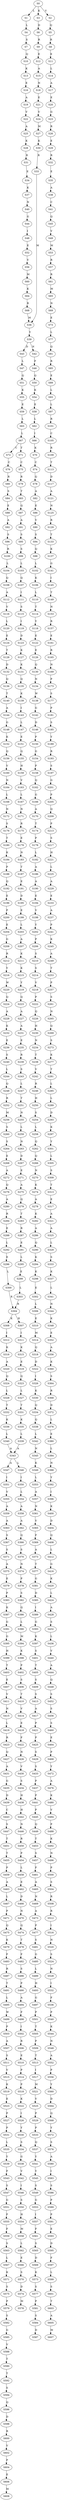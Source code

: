 strict digraph  {
	S0 -> S1 [ label = L ];
	S0 -> S2 [ label = V ];
	S0 -> S3 [ label = K ];
	S1 -> S4 [ label = L ];
	S2 -> S5 [ label = Q ];
	S3 -> S6 [ label = D ];
	S4 -> S7 [ label = S ];
	S5 -> S8 [ label = R ];
	S6 -> S9 [ label = R ];
	S7 -> S10 [ label = Q ];
	S8 -> S11 [ label = E ];
	S9 -> S12 [ label = E ];
	S10 -> S13 [ label = K ];
	S11 -> S14 [ label = L ];
	S12 -> S15 [ label = A ];
	S13 -> S16 [ label = E ];
	S14 -> S17 [ label = A ];
	S15 -> S18 [ label = N ];
	S16 -> S19 [ label = A ];
	S17 -> S20 [ label = E ];
	S18 -> S21 [ label = E ];
	S19 -> S22 [ label = V ];
	S20 -> S23 [ label = G ];
	S21 -> S24 [ label = V ];
	S22 -> S25 [ label = A ];
	S23 -> S26 [ label = R ];
	S24 -> S27 [ label = M ];
	S25 -> S28 [ label = K ];
	S26 -> S29 [ label = E ];
	S27 -> S30 [ label = K ];
	S28 -> S31 [ label = R ];
	S29 -> S32 [ label = R ];
	S30 -> S33 [ label = R ];
	S31 -> S34 [ label = E ];
	S32 -> S35 [ label = E ];
	S33 -> S36 [ label = M ];
	S34 -> S37 [ label = K ];
	S35 -> S38 [ label = A ];
	S36 -> S39 [ label = Y ];
	S37 -> S40 [ label = N ];
	S38 -> S41 [ label = C ];
	S39 -> S42 [ label = N ];
	S39 -> S43 [ label = D ];
	S40 -> S44 [ label = G ];
	S41 -> S45 [ label = Q ];
	S42 -> S46 [ label = F ];
	S43 -> S47 [ label = L ];
	S44 -> S48 [ label = I ];
	S45 -> S49 [ label = V ];
	S46 -> S50 [ label = Q ];
	S47 -> S51 [ label = Q ];
	S48 -> S52 [ label = E ];
	S49 -> S53 [ label = M ];
	S50 -> S54 [ label = K ];
	S51 -> S55 [ label = K ];
	S52 -> S56 [ label = V ];
	S53 -> S57 [ label = R ];
	S54 -> S58 [ label = E ];
	S55 -> S59 [ label = E ];
	S56 -> S60 [ label = M ];
	S57 -> S61 [ label = R ];
	S58 -> S62 [ label = L ];
	S59 -> S63 [ label = L ];
	S60 -> S64 [ label = K ];
	S61 -> S65 [ label = M ];
	S62 -> S66 [ label = I ];
	S63 -> S67 [ label = L ];
	S64 -> S68 [ label = R ];
	S65 -> S69 [ label = N ];
	S66 -> S70 [ label = K ];
	S67 -> S71 [ label = T ];
	S67 -> S72 [ label = C ];
	S68 -> S36 [ label = M ];
	S69 -> S73 [ label = E ];
	S70 -> S74 [ label = C ];
	S71 -> S75 [ label = C ];
	S72 -> S76 [ label = C ];
	S73 -> S77 [ label = L ];
	S74 -> S78 [ label = Q ];
	S75 -> S79 [ label = R ];
	S76 -> S80 [ label = R ];
	S77 -> S81 [ label = Q ];
	S78 -> S82 [ label = A ];
	S79 -> S83 [ label = T ];
	S80 -> S84 [ label = S ];
	S81 -> S85 [ label = R ];
	S82 -> S86 [ label = E ];
	S83 -> S87 [ label = Q ];
	S84 -> S88 [ label = E ];
	S85 -> S89 [ label = E ];
	S86 -> S90 [ label = V ];
	S87 -> S91 [ label = A ];
	S88 -> S92 [ label = A ];
	S89 -> S93 [ label = L ];
	S90 -> S94 [ label = S ];
	S91 -> S95 [ label = S ];
	S92 -> S96 [ label = S ];
	S93 -> S97 [ label = L ];
	S94 -> S98 [ label = Q ];
	S95 -> S99 [ label = S ];
	S96 -> S100 [ label = R ];
	S97 -> S101 [ label = R ];
	S98 -> S102 [ label = L ];
	S99 -> S103 [ label = L ];
	S100 -> S104 [ label = L ];
	S101 -> S105 [ label = C ];
	S102 -> S106 [ label = K ];
	S103 -> S107 [ label = Q ];
	S104 -> S108 [ label = Q ];
	S105 -> S109 [ label = R ];
	S106 -> S110 [ label = L ];
	S107 -> S111 [ label = I ];
	S108 -> S112 [ label = A ];
	S109 -> S113 [ label = T ];
	S110 -> S114 [ label = T ];
	S111 -> S115 [ label = S ];
	S112 -> S116 [ label = V ];
	S113 -> S117 [ label = D ];
	S114 -> S118 [ label = Y ];
	S115 -> S119 [ label = I ];
	S116 -> S120 [ label = L ];
	S117 -> S121 [ label = A ];
	S118 -> S122 [ label = E ];
	S119 -> S123 [ label = D ];
	S120 -> S124 [ label = E ];
	S121 -> S125 [ label = N ];
	S122 -> S126 [ label = E ];
	S123 -> S127 [ label = K ];
	S124 -> S128 [ label = T ];
	S125 -> S129 [ label = R ];
	S126 -> S130 [ label = Q ];
	S127 -> S131 [ label = K ];
	S128 -> S132 [ label = D ];
	S129 -> S133 [ label = T ];
	S130 -> S134 [ label = N ];
	S131 -> S135 [ label = Q ];
	S132 -> S136 [ label = Q ];
	S133 -> S137 [ label = K ];
	S134 -> S138 [ label = W ];
	S135 -> S139 [ label = K ];
	S136 -> S140 [ label = T ];
	S137 -> S141 [ label = G ];
	S138 -> S142 [ label = G ];
	S139 -> S143 [ label = I ];
	S140 -> S144 [ label = A ];
	S141 -> S145 [ label = I ];
	S142 -> S146 [ label = D ];
	S143 -> S147 [ label = L ];
	S144 -> S148 [ label = G ];
	S145 -> S149 [ label = T ];
	S146 -> S150 [ label = P ];
	S147 -> S151 [ label = E ];
	S148 -> S152 [ label = K ];
	S149 -> S153 [ label = N ];
	S150 -> S154 [ label = G ];
	S151 -> S155 [ label = Q ];
	S152 -> S156 [ label = Q ];
	S153 -> S157 [ label = R ];
	S154 -> S158 [ label = P ];
	S155 -> S159 [ label = H ];
	S156 -> S160 [ label = V ];
	S157 -> S161 [ label = E ];
	S158 -> S162 [ label = Q ];
	S159 -> S163 [ label = V ];
	S160 -> S164 [ label = N ];
	S161 -> S165 [ label = R ];
	S162 -> S166 [ label = G ];
	S163 -> S167 [ label = L ];
	S164 -> S168 [ label = L ];
	S165 -> S169 [ label = N ];
	S166 -> S170 [ label = A ];
	S167 -> S171 [ label = N ];
	S168 -> S172 [ label = N ];
	S169 -> S173 [ label = P ];
	S170 -> S174 [ label = T ];
	S171 -> S175 [ label = R ];
	S172 -> S176 [ label = S ];
	S173 -> S177 [ label = S ];
	S174 -> S178 [ label = P ];
	S175 -> S179 [ label = E ];
	S176 -> S180 [ label = T ];
	S177 -> S181 [ label = P ];
	S178 -> S182 [ label = L ];
	S179 -> S183 [ label = N ];
	S180 -> S184 [ label = K ];
	S181 -> S185 [ label = S ];
	S182 -> S186 [ label = A ];
	S183 -> S187 [ label = T ];
	S184 -> S188 [ label = P ];
	S185 -> S189 [ label = Y ];
	S186 -> S190 [ label = A ];
	S187 -> S191 [ label = E ];
	S188 -> S192 [ label = Q ];
	S189 -> S193 [ label = R ];
	S190 -> S194 [ label = E ];
	S191 -> S195 [ label = D ];
	S192 -> S196 [ label = E ];
	S193 -> S197 [ label = S ];
	S194 -> S198 [ label = V ];
	S195 -> S199 [ label = E ];
	S196 -> S200 [ label = P ];
	S197 -> S201 [ label = G ];
	S198 -> S202 [ label = Y ];
	S199 -> S203 [ label = L ];
	S200 -> S204 [ label = E ];
	S201 -> S205 [ label = P ];
	S202 -> S206 [ label = P ];
	S203 -> S207 [ label = A ];
	S204 -> S208 [ label = G ];
	S205 -> S209 [ label = Q ];
	S206 -> S210 [ label = S ];
	S207 -> S211 [ label = K ];
	S208 -> S212 [ label = R ];
	S209 -> S213 [ label = P ];
	S210 -> S214 [ label = S ];
	S211 -> S215 [ label = K ];
	S212 -> S216 [ label = Y ];
	S213 -> S217 [ label = S ];
	S214 -> S218 [ label = V ];
	S215 -> S219 [ label = Y ];
	S216 -> S220 [ label = W ];
	S217 -> S221 [ label = H ];
	S218 -> S222 [ label = P ];
	S219 -> S223 [ label = Q ];
	S220 -> S224 [ label = Q ];
	S221 -> S225 [ label = L ];
	S222 -> S226 [ label = Q ];
	S223 -> S227 [ label = A ];
	S224 -> S228 [ label = A ];
	S225 -> S229 [ label = A ];
	S226 -> S230 [ label = H ];
	S227 -> S231 [ label = A ];
	S228 -> S232 [ label = K ];
	S229 -> S233 [ label = E ];
	S230 -> S234 [ label = N ];
	S231 -> S235 [ label = E ];
	S232 -> S236 [ label = E ];
	S233 -> S237 [ label = A ];
	S234 -> S238 [ label = T ];
	S235 -> S239 [ label = R ];
	S236 -> S240 [ label = S ];
	S237 -> S241 [ label = P ];
	S238 -> S242 [ label = V ];
	S239 -> S243 [ label = S ];
	S240 -> S244 [ label = L ];
	S241 -> S245 [ label = K ];
	S242 -> S246 [ label = R ];
	S243 -> S247 [ label = L ];
	S244 -> S248 [ label = Q ];
	S245 -> S249 [ label = A ];
	S246 -> S250 [ label = H ];
	S247 -> S251 [ label = T ];
	S248 -> S252 [ label = R ];
	S249 -> S253 [ label = T ];
	S250 -> S254 [ label = S ];
	S251 -> S255 [ label = N ];
	S252 -> S256 [ label = M ];
	S253 -> S257 [ label = P ];
	S254 -> S258 [ label = L ];
	S255 -> S259 [ label = L ];
	S256 -> S260 [ label = S ];
	S257 -> S261 [ label = S ];
	S258 -> S262 [ label = Q ];
	S259 -> S263 [ label = N ];
	S260 -> S264 [ label = S ];
	S261 -> S265 [ label = N ];
	S262 -> S266 [ label = Q ];
	S263 -> S267 [ label = D ];
	S264 -> S268 [ label = E ];
	S265 -> S269 [ label = Q ];
	S266 -> S270 [ label = N ];
	S267 -> S271 [ label = E ];
	S268 -> S272 [ label = A ];
	S269 -> S273 [ label = S ];
	S270 -> S274 [ label = K ];
	S271 -> S275 [ label = A ];
	S272 -> S276 [ label = Q ];
	S273 -> S277 [ label = K ];
	S274 -> S278 [ label = A ];
	S275 -> S279 [ label = Q ];
	S276 -> S280 [ label = A ];
	S277 -> S281 [ label = T ];
	S278 -> S282 [ label = K ];
	S279 -> S283 [ label = T ];
	S280 -> S284 [ label = R ];
	S281 -> S285 [ label = L ];
	S282 -> S286 [ label = A ];
	S283 -> S287 [ label = R ];
	S284 -> S288 [ label = E ];
	S285 -> S289 [ label = L ];
	S286 -> S290 [ label = Q ];
	S287 -> S291 [ label = E ];
	S288 -> S292 [ label = L ];
	S289 -> S293 [ label = D ];
	S290 -> S294 [ label = K ];
	S291 -> S295 [ label = L ];
	S292 -> S296 [ label = E ];
	S293 -> S297 [ label = K ];
	S294 -> S298 [ label = K ];
	S295 -> S299 [ label = E ];
	S296 -> S300 [ label = L ];
	S297 -> S301 [ label = Y ];
	S298 -> S302 [ label = E ];
	S299 -> S303 [ label = L ];
	S300 -> S304 [ label = R ];
	S301 -> S305 [ label = L ];
	S302 -> S306 [ label = L ];
	S303 -> S304 [ label = R ];
	S304 -> S307 [ label = H ];
	S304 -> S308 [ label = K ];
	S305 -> S309 [ label = S ];
	S306 -> S310 [ label = E ];
	S307 -> S311 [ label = I ];
	S308 -> S312 [ label = I ];
	S309 -> S313 [ label = T ];
	S310 -> S314 [ label = M ];
	S311 -> S315 [ label = K ];
	S312 -> S316 [ label = K ];
	S313 -> S317 [ label = E ];
	S314 -> S318 [ label = Q ];
	S315 -> S319 [ label = E ];
	S316 -> S320 [ label = A ];
	S317 -> S321 [ label = A ];
	S318 -> S322 [ label = D ];
	S319 -> S323 [ label = Q ];
	S320 -> S324 [ label = Q ];
	S321 -> S325 [ label = A ];
	S322 -> S326 [ label = I ];
	S323 -> S327 [ label = L ];
	S324 -> S328 [ label = L ];
	S325 -> S329 [ label = L ];
	S326 -> S330 [ label = K ];
	S327 -> S331 [ label = T ];
	S328 -> S332 [ label = T ];
	S329 -> S333 [ label = S ];
	S330 -> S334 [ label = Q ];
	S331 -> S335 [ label = K ];
	S332 -> S336 [ label = K ];
	S333 -> S337 [ label = K ];
	S334 -> S338 [ label = Q ];
	S335 -> S339 [ label = L ];
	S336 -> S340 [ label = L ];
	S337 -> S341 [ label = L ];
	S338 -> S342 [ label = L ];
	S339 -> S343 [ label = A ];
	S340 -> S343 [ label = A ];
	S341 -> S344 [ label = N ];
	S342 -> S345 [ label = N ];
	S343 -> S346 [ label = L ];
	S343 -> S347 [ label = A ];
	S344 -> S348 [ label = K ];
	S345 -> S349 [ label = K ];
	S346 -> S350 [ label = I ];
	S347 -> S351 [ label = I ];
	S348 -> S352 [ label = E ];
	S349 -> S353 [ label = L ];
	S350 -> S354 [ label = L ];
	S351 -> S355 [ label = V ];
	S352 -> S356 [ label = A ];
	S353 -> S357 [ label = A ];
	S354 -> S358 [ label = A ];
	S355 -> S359 [ label = A ];
	S356 -> S360 [ label = K ];
	S357 -> S361 [ label = N ];
	S358 -> S362 [ label = A ];
	S359 -> S363 [ label = A ];
	S360 -> S364 [ label = S ];
	S361 -> S365 [ label = V ];
	S362 -> S366 [ label = Q ];
	S363 -> S367 [ label = S ];
	S364 -> S368 [ label = R ];
	S365 -> S369 [ label = F ];
	S366 -> S370 [ label = S ];
	S367 -> S371 [ label = S ];
	S368 -> S372 [ label = D ];
	S369 -> S373 [ label = A ];
	S370 -> S374 [ label = N ];
	S371 -> S375 [ label = A ];
	S372 -> S376 [ label = L ];
	S373 -> S377 [ label = T ];
	S374 -> S378 [ label = P ];
	S375 -> S379 [ label = E ];
	S376 -> S380 [ label = E ];
	S377 -> S381 [ label = G ];
	S378 -> S382 [ label = S ];
	S379 -> S383 [ label = P ];
	S380 -> S384 [ label = L ];
	S381 -> S385 [ label = D ];
	S382 -> S386 [ label = Q ];
	S383 -> S387 [ label = K ];
	S384 -> S388 [ label = N ];
	S385 -> S389 [ label = I ];
	S386 -> S390 [ label = L ];
	S387 -> S391 [ label = G ];
	S388 -> S392 [ label = Y ];
	S389 -> S393 [ label = G ];
	S390 -> S394 [ label = M ];
	S391 -> S395 [ label = G ];
	S392 -> S396 [ label = I ];
	S393 -> S397 [ label = K ];
	S394 -> S398 [ label = K ];
	S395 -> S399 [ label = H ];
	S396 -> S400 [ label = K ];
	S397 -> S401 [ label = S ];
	S398 -> S402 [ label = P ];
	S399 -> S403 [ label = T ];
	S400 -> S404 [ label = D ];
	S401 -> S405 [ label = T ];
	S402 -> S406 [ label = S ];
	S403 -> S407 [ label = E ];
	S404 -> S408 [ label = Q ];
	S405 -> S409 [ label = S ];
	S406 -> S410 [ label = T ];
	S407 -> S411 [ label = V ];
	S408 -> S412 [ label = L ];
	S409 -> S413 [ label = S ];
	S410 -> S414 [ label = V ];
	S411 -> S415 [ label = N ];
	S412 -> S416 [ label = G ];
	S413 -> S417 [ label = A ];
	S414 -> S418 [ label = E ];
	S415 -> S419 [ label = L ];
	S416 -> S420 [ label = K ];
	S417 -> S421 [ label = P ];
	S418 -> S422 [ label = F ];
	S419 -> S423 [ label = R ];
	S420 -> S424 [ label = L ];
	S421 -> S425 [ label = P ];
	S422 -> S426 [ label = N ];
	S423 -> S427 [ label = Q ];
	S424 -> S428 [ label = A ];
	S425 -> S429 [ label = S ];
	S426 -> S430 [ label = V ];
	S427 -> S431 [ label = A ];
	S428 -> S432 [ label = S ];
	S429 -> S433 [ label = S ];
	S430 -> S434 [ label = S ];
	S431 -> S435 [ label = G ];
	S432 -> S436 [ label = L ];
	S433 -> S437 [ label = P ];
	S434 -> S438 [ label = H ];
	S435 -> S439 [ label = D ];
	S436 -> S440 [ label = V ];
	S437 -> S441 [ label = P ];
	S438 -> S442 [ label = H ];
	S439 -> S443 [ label = C ];
	S440 -> S444 [ label = A ];
	S441 -> S445 [ label = P ];
	S442 -> S446 [ label = N ];
	S443 -> S447 [ label = S ];
	S444 -> S448 [ label = Q ];
	S445 -> S449 [ label = Q ];
	S446 -> S450 [ label = R ];
	S447 -> S451 [ label = T ];
	S448 -> S452 [ label = S ];
	S449 -> S453 [ label = T ];
	S450 -> S454 [ label = P ];
	S451 -> S455 [ label = T ];
	S452 -> S456 [ label = S ];
	S453 -> S457 [ label = S ];
	S454 -> S458 [ label = L ];
	S455 -> S459 [ label = P ];
	S456 -> S460 [ label = S ];
	S457 -> S461 [ label = F ];
	S458 -> S462 [ label = E ];
	S459 -> S463 [ label = A ];
	S460 -> S464 [ label = E ];
	S461 -> S465 [ label = A ];
	S462 -> S466 [ label = D ];
	S463 -> S467 [ label = L ];
	S464 -> S468 [ label = P ];
	S465 -> S469 [ label = N ];
	S466 -> S470 [ label = N ];
	S467 -> S471 [ label = P ];
	S468 -> S472 [ label = Y ];
	S469 -> S473 [ label = A ];
	S470 -> S474 [ label = Q ];
	S471 -> S475 [ label = Q ];
	S472 -> S476 [ label = A ];
	S473 -> S477 [ label = P ];
	S474 -> S478 [ label = T ];
	S475 -> S479 [ label = K ];
	S476 -> S480 [ label = K ];
	S477 -> S481 [ label = S ];
	S478 -> S482 [ label = F ];
	S479 -> S483 [ label = F ];
	S480 -> S484 [ label = V ];
	S481 -> S485 [ label = G ];
	S482 -> S486 [ label = S ];
	S483 -> S487 [ label = R ];
	S484 -> S488 [ label = P ];
	S485 -> S489 [ label = L ];
	S486 -> S490 [ label = P ];
	S487 -> S491 [ label = T ];
	S488 -> S492 [ label = K ];
	S489 -> S493 [ label = H ];
	S490 -> S494 [ label = A ];
	S491 -> S495 [ label = L ];
	S492 -> S496 [ label = N ];
	S493 -> S497 [ label = G ];
	S494 -> S498 [ label = F ];
	S495 -> S499 [ label = W ];
	S496 -> S500 [ label = P ];
	S497 -> S501 [ label = P ];
	S498 -> S502 [ label = I ];
	S499 -> S503 [ label = P ];
	S500 -> S504 [ label = S ];
	S501 -> S505 [ label = T ];
	S502 -> S506 [ label = R ];
	S503 -> S507 [ label = A ];
	S504 -> S508 [ label = R ];
	S505 -> S509 [ label = P ];
	S506 -> S510 [ label = E ];
	S507 -> S511 [ label = S ];
	S508 -> S512 [ label = R ];
	S509 -> S513 [ label = T ];
	S510 -> S514 [ label = P ];
	S511 -> S515 [ label = V ];
	S512 -> S516 [ label = I ];
	S513 -> S517 [ label = I ];
	S514 -> S518 [ label = P ];
	S515 -> S519 [ label = K ];
	S516 -> S520 [ label = N ];
	S517 -> S521 [ label = M ];
	S518 -> S522 [ label = K ];
	S519 -> S523 [ label = E ];
	S520 -> S524 [ label = S ];
	S521 -> S525 [ label = V ];
	S522 -> S526 [ label = I ];
	S523 -> S527 [ label = P ];
	S524 -> S528 [ label = N ];
	S525 -> S529 [ label = P ];
	S526 -> S530 [ label = Y ];
	S527 -> S531 [ label = P ];
	S528 -> S532 [ label = I ];
	S529 -> S533 [ label = P ];
	S530 -> S534 [ label = S ];
	S531 -> S535 [ label = L ];
	S532 -> S536 [ label = F ];
	S533 -> S537 [ label = Q ];
	S534 -> S538 [ label = G ];
	S535 -> S539 [ label = Y ];
	S536 -> S540 [ label = P ];
	S537 -> S541 [ label = Y ];
	S538 -> S542 [ label = V ];
	S539 -> S543 [ label = F ];
	S540 -> S544 [ label = K ];
	S541 -> S545 [ label = Y ];
	S542 -> S546 [ label = I ];
	S543 -> S547 [ label = S ];
	S544 -> S548 [ label = N ];
	S545 -> S549 [ label = S ];
	S546 -> S550 [ label = S ];
	S547 -> S551 [ label = G ];
	S548 -> S552 [ label = A ];
	S549 -> S553 [ label = G ];
	S550 -> S554 [ label = H ];
	S551 -> S555 [ label = F ];
	S552 -> S556 [ label = P ];
	S553 -> S557 [ label = I ];
	S554 -> S558 [ label = M ];
	S555 -> S559 [ label = F ];
	S556 -> S560 [ label = Y ];
	S557 -> S561 [ label = F ];
	S558 -> S562 [ label = L ];
	S559 -> S563 [ label = S ];
	S560 -> S564 [ label = D ];
	S561 -> S565 [ label = S ];
	S562 -> S566 [ label = E ];
	S563 -> S567 [ label = L ];
	S564 -> S568 [ label = Q ];
	S565 -> S569 [ label = D ];
	S566 -> S570 [ label = S ];
	S567 -> S571 [ label = K ];
	S568 -> S572 [ label = Y ];
	S569 -> S573 [ label = K ];
	S570 -> S574 [ label = D ];
	S571 -> S575 [ label = S ];
	S572 -> S576 [ label = S ];
	S573 -> S577 [ label = S ];
	S574 -> S578 [ label = M ];
	S575 -> S579 [ label = P ];
	S576 -> S580 [ label = A ];
	S577 -> S581 [ label = P ];
	S579 -> S582 [ label = S ];
	S580 -> S583 [ label = I ];
	S581 -> S584 [ label = S ];
	S582 -> S585 [ label = G ];
	S583 -> S586 [ label = S ];
	S584 -> S587 [ label = D ];
	S585 -> S588 [ label = V ];
	S586 -> S589 [ label = P ];
	S588 -> S590 [ label = T ];
	S589 -> S591 [ label = P ];
	S590 -> S592 [ label = T ];
	S591 -> S593 [ label = E ];
	S592 -> S594 [ label = S ];
	S593 -> S595 [ label = D ];
	S594 -> S596 [ label = Q ];
	S595 -> S597 [ label = F ];
	S596 -> S598 [ label = D ];
	S597 -> S599 [ label = L ];
	S598 -> S600 [ label = R ];
	S599 -> S601 [ label = S ];
	S600 -> S602 [ label = V ];
	S601 -> S603 [ label = T ];
	S602 -> S604 [ label = P ];
	S603 -> S605 [ label = A ];
	S604 -> S606 [ label = E ];
	S605 -> S607 [ label = M ];
	S606 -> S608 [ label = M ];
}
